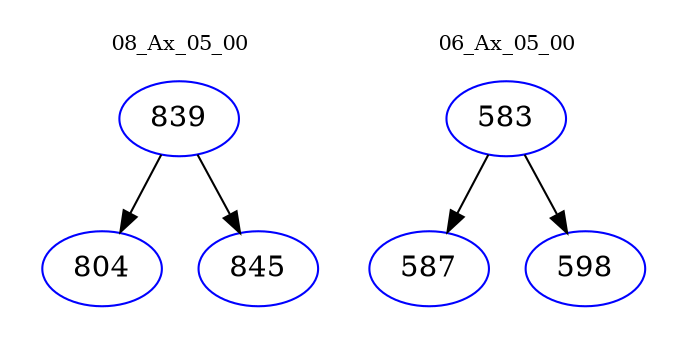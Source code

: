 digraph{
subgraph cluster_0 {
color = white
label = "08_Ax_05_00";
fontsize=10;
T0_839 [label="839", color="blue"]
T0_839 -> T0_804 [color="black"]
T0_804 [label="804", color="blue"]
T0_839 -> T0_845 [color="black"]
T0_845 [label="845", color="blue"]
}
subgraph cluster_1 {
color = white
label = "06_Ax_05_00";
fontsize=10;
T1_583 [label="583", color="blue"]
T1_583 -> T1_587 [color="black"]
T1_587 [label="587", color="blue"]
T1_583 -> T1_598 [color="black"]
T1_598 [label="598", color="blue"]
}
}
